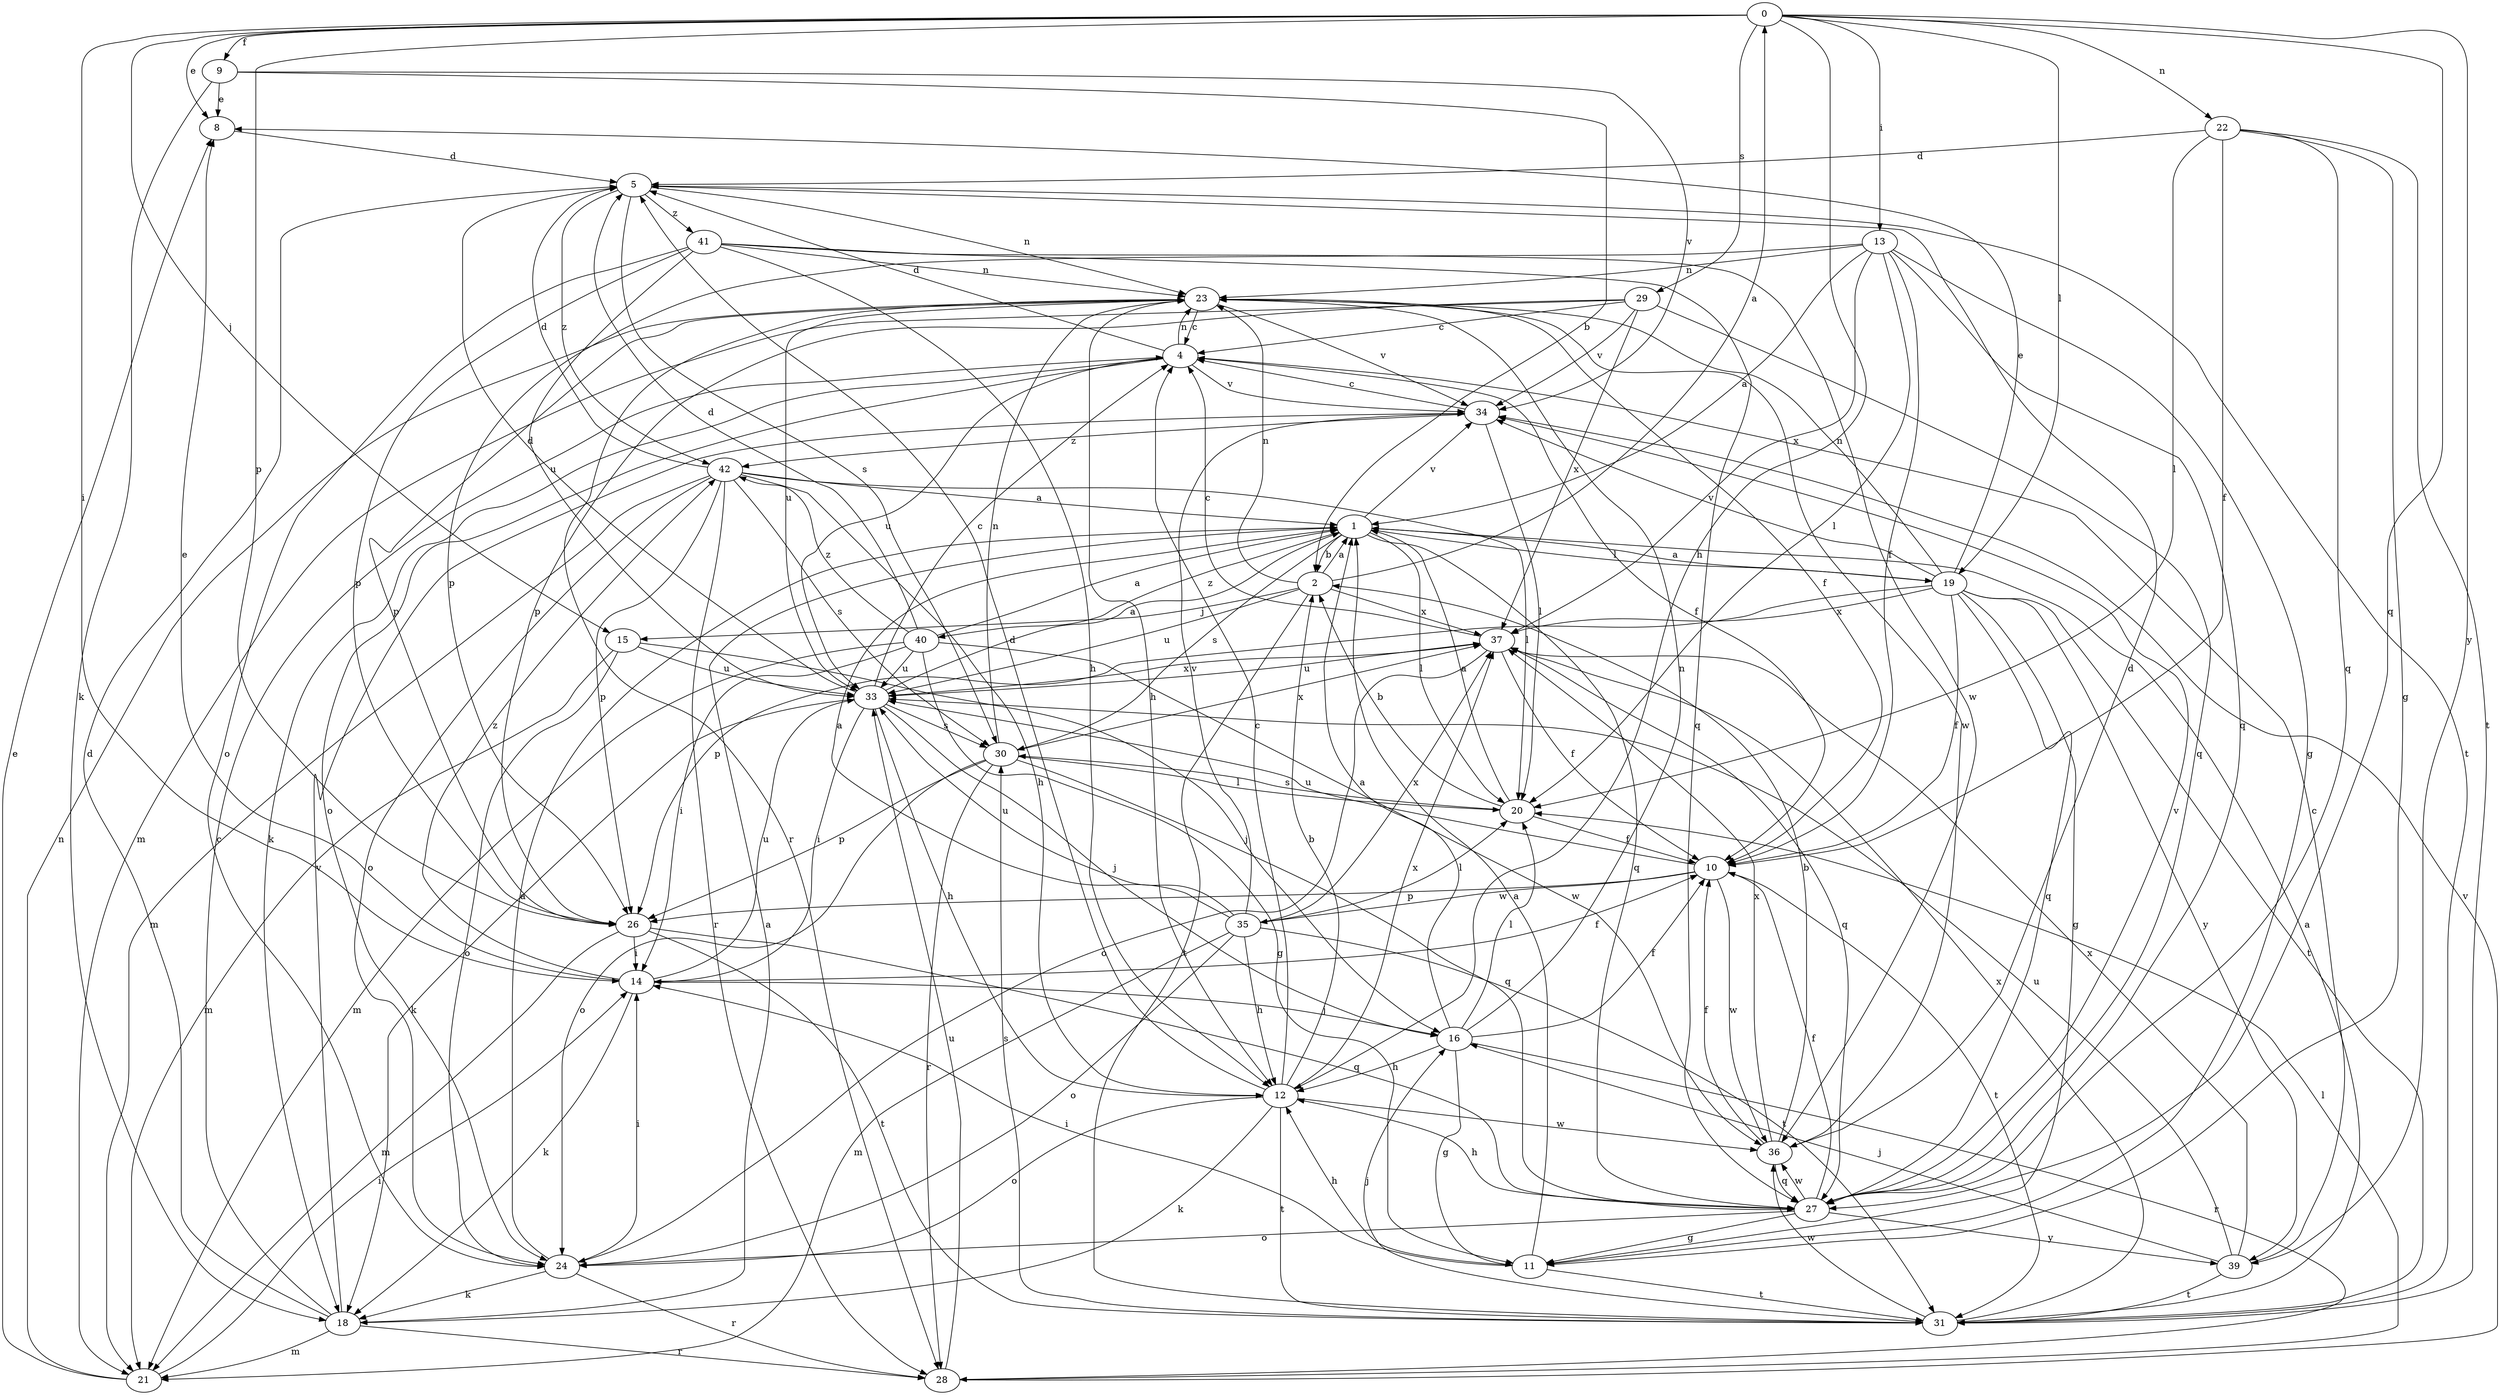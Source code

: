 strict digraph  {
0;
1;
2;
4;
5;
8;
9;
10;
11;
12;
13;
14;
15;
16;
18;
19;
20;
21;
22;
23;
24;
26;
27;
28;
29;
30;
31;
33;
34;
35;
36;
37;
39;
40;
41;
42;
0 -> 8  [label=e];
0 -> 9  [label=f];
0 -> 12  [label=h];
0 -> 13  [label=i];
0 -> 14  [label=i];
0 -> 15  [label=j];
0 -> 19  [label=l];
0 -> 22  [label=n];
0 -> 26  [label=p];
0 -> 27  [label=q];
0 -> 29  [label=s];
0 -> 39  [label=y];
1 -> 2  [label=b];
1 -> 19  [label=l];
1 -> 20  [label=l];
1 -> 27  [label=q];
1 -> 30  [label=s];
1 -> 34  [label=v];
1 -> 40  [label=z];
2 -> 0  [label=a];
2 -> 1  [label=a];
2 -> 15  [label=j];
2 -> 23  [label=n];
2 -> 31  [label=t];
2 -> 33  [label=u];
2 -> 37  [label=x];
4 -> 5  [label=d];
4 -> 10  [label=f];
4 -> 18  [label=k];
4 -> 23  [label=n];
4 -> 24  [label=o];
4 -> 33  [label=u];
4 -> 34  [label=v];
5 -> 23  [label=n];
5 -> 30  [label=s];
5 -> 31  [label=t];
5 -> 41  [label=z];
5 -> 42  [label=z];
8 -> 5  [label=d];
9 -> 2  [label=b];
9 -> 8  [label=e];
9 -> 18  [label=k];
9 -> 34  [label=v];
10 -> 26  [label=p];
10 -> 31  [label=t];
10 -> 33  [label=u];
10 -> 35  [label=w];
10 -> 36  [label=w];
11 -> 1  [label=a];
11 -> 12  [label=h];
11 -> 14  [label=i];
11 -> 31  [label=t];
12 -> 2  [label=b];
12 -> 4  [label=c];
12 -> 5  [label=d];
12 -> 18  [label=k];
12 -> 24  [label=o];
12 -> 31  [label=t];
12 -> 36  [label=w];
12 -> 37  [label=x];
13 -> 1  [label=a];
13 -> 10  [label=f];
13 -> 11  [label=g];
13 -> 20  [label=l];
13 -> 23  [label=n];
13 -> 26  [label=p];
13 -> 27  [label=q];
13 -> 37  [label=x];
14 -> 8  [label=e];
14 -> 10  [label=f];
14 -> 16  [label=j];
14 -> 18  [label=k];
14 -> 33  [label=u];
14 -> 42  [label=z];
15 -> 16  [label=j];
15 -> 21  [label=m];
15 -> 24  [label=o];
15 -> 33  [label=u];
16 -> 1  [label=a];
16 -> 10  [label=f];
16 -> 11  [label=g];
16 -> 12  [label=h];
16 -> 20  [label=l];
16 -> 23  [label=n];
16 -> 28  [label=r];
18 -> 1  [label=a];
18 -> 4  [label=c];
18 -> 5  [label=d];
18 -> 21  [label=m];
18 -> 28  [label=r];
18 -> 34  [label=v];
19 -> 1  [label=a];
19 -> 8  [label=e];
19 -> 10  [label=f];
19 -> 11  [label=g];
19 -> 23  [label=n];
19 -> 26  [label=p];
19 -> 27  [label=q];
19 -> 31  [label=t];
19 -> 34  [label=v];
19 -> 37  [label=x];
19 -> 39  [label=y];
20 -> 1  [label=a];
20 -> 2  [label=b];
20 -> 10  [label=f];
20 -> 30  [label=s];
21 -> 8  [label=e];
21 -> 14  [label=i];
21 -> 23  [label=n];
22 -> 5  [label=d];
22 -> 10  [label=f];
22 -> 11  [label=g];
22 -> 20  [label=l];
22 -> 27  [label=q];
22 -> 31  [label=t];
23 -> 4  [label=c];
23 -> 10  [label=f];
23 -> 12  [label=h];
23 -> 26  [label=p];
23 -> 28  [label=r];
23 -> 33  [label=u];
23 -> 34  [label=v];
23 -> 36  [label=w];
24 -> 1  [label=a];
24 -> 14  [label=i];
24 -> 18  [label=k];
24 -> 28  [label=r];
26 -> 14  [label=i];
26 -> 21  [label=m];
26 -> 27  [label=q];
26 -> 31  [label=t];
27 -> 10  [label=f];
27 -> 11  [label=g];
27 -> 12  [label=h];
27 -> 24  [label=o];
27 -> 34  [label=v];
27 -> 36  [label=w];
27 -> 39  [label=y];
28 -> 20  [label=l];
28 -> 33  [label=u];
28 -> 34  [label=v];
29 -> 4  [label=c];
29 -> 21  [label=m];
29 -> 26  [label=p];
29 -> 27  [label=q];
29 -> 34  [label=v];
29 -> 37  [label=x];
30 -> 20  [label=l];
30 -> 23  [label=n];
30 -> 24  [label=o];
30 -> 26  [label=p];
30 -> 27  [label=q];
30 -> 28  [label=r];
30 -> 37  [label=x];
31 -> 1  [label=a];
31 -> 16  [label=j];
31 -> 30  [label=s];
31 -> 36  [label=w];
31 -> 37  [label=x];
33 -> 1  [label=a];
33 -> 4  [label=c];
33 -> 5  [label=d];
33 -> 12  [label=h];
33 -> 14  [label=i];
33 -> 16  [label=j];
33 -> 18  [label=k];
33 -> 30  [label=s];
33 -> 37  [label=x];
34 -> 4  [label=c];
34 -> 20  [label=l];
34 -> 42  [label=z];
35 -> 1  [label=a];
35 -> 12  [label=h];
35 -> 20  [label=l];
35 -> 21  [label=m];
35 -> 24  [label=o];
35 -> 31  [label=t];
35 -> 33  [label=u];
35 -> 34  [label=v];
35 -> 37  [label=x];
36 -> 2  [label=b];
36 -> 5  [label=d];
36 -> 10  [label=f];
36 -> 27  [label=q];
36 -> 37  [label=x];
37 -> 4  [label=c];
37 -> 10  [label=f];
37 -> 24  [label=o];
37 -> 27  [label=q];
37 -> 33  [label=u];
39 -> 4  [label=c];
39 -> 16  [label=j];
39 -> 31  [label=t];
39 -> 33  [label=u];
39 -> 37  [label=x];
40 -> 1  [label=a];
40 -> 5  [label=d];
40 -> 11  [label=g];
40 -> 14  [label=i];
40 -> 21  [label=m];
40 -> 33  [label=u];
40 -> 36  [label=w];
40 -> 42  [label=z];
41 -> 12  [label=h];
41 -> 23  [label=n];
41 -> 24  [label=o];
41 -> 26  [label=p];
41 -> 27  [label=q];
41 -> 33  [label=u];
41 -> 36  [label=w];
42 -> 1  [label=a];
42 -> 5  [label=d];
42 -> 12  [label=h];
42 -> 20  [label=l];
42 -> 21  [label=m];
42 -> 24  [label=o];
42 -> 26  [label=p];
42 -> 28  [label=r];
42 -> 30  [label=s];
}
